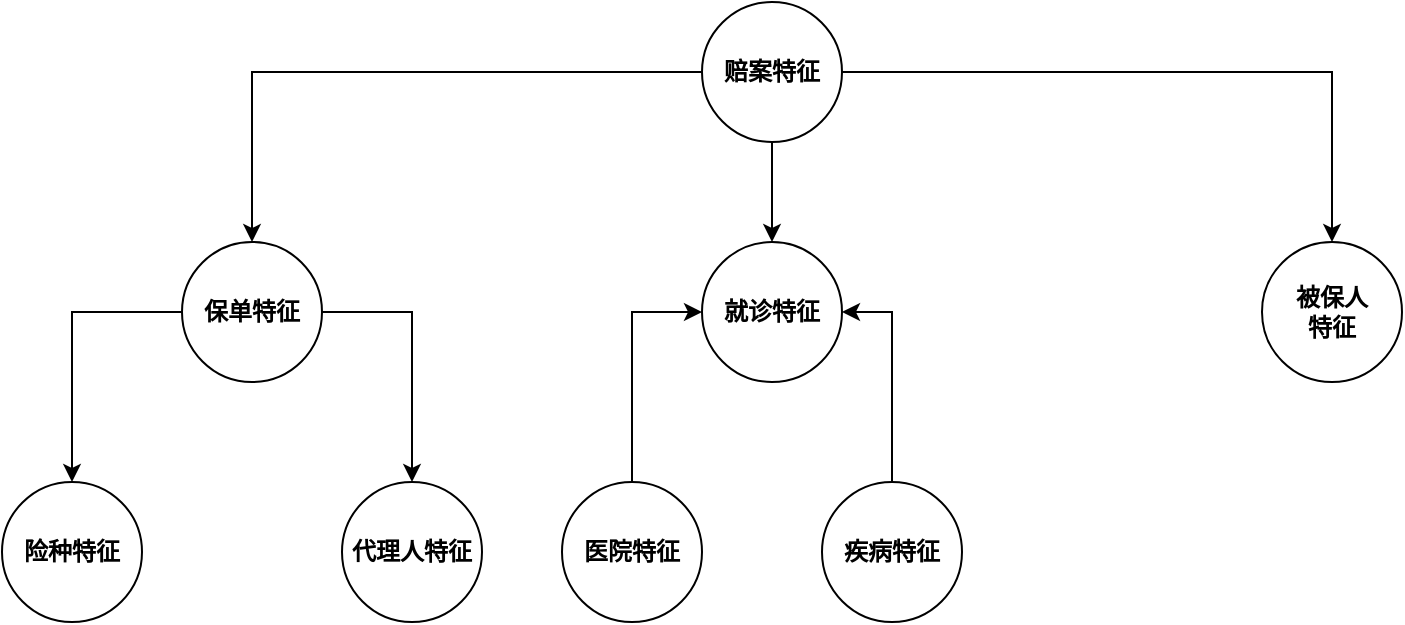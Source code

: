 <mxfile version="22.1.4" type="github">
  <diagram name="Page-1" id="rm4v-YoGuUnyeOTgBEOt">
    <mxGraphModel dx="2074" dy="1150" grid="1" gridSize="10" guides="1" tooltips="1" connect="1" arrows="1" fold="1" page="1" pageScale="1" pageWidth="850" pageHeight="1100" math="0" shadow="0">
      <root>
        <mxCell id="0" />
        <mxCell id="1" parent="0" />
        <mxCell id="TaLjiCh3qOxt_VTophUh-10" style="edgeStyle=orthogonalEdgeStyle;rounded=0;orthogonalLoop=1;jettySize=auto;html=1;entryX=0.5;entryY=0;entryDx=0;entryDy=0;" edge="1" parent="1" source="TaLjiCh3qOxt_VTophUh-1" target="TaLjiCh3qOxt_VTophUh-3">
          <mxGeometry relative="1" as="geometry" />
        </mxCell>
        <mxCell id="TaLjiCh3qOxt_VTophUh-11" style="edgeStyle=orthogonalEdgeStyle;rounded=0;orthogonalLoop=1;jettySize=auto;html=1;" edge="1" parent="1" source="TaLjiCh3qOxt_VTophUh-1" target="TaLjiCh3qOxt_VTophUh-5">
          <mxGeometry relative="1" as="geometry" />
        </mxCell>
        <mxCell id="TaLjiCh3qOxt_VTophUh-1" value="赔案特征" style="ellipse;whiteSpace=wrap;html=1;aspect=fixed;fontStyle=1" vertex="1" parent="1">
          <mxGeometry x="380" y="120" width="70" height="70" as="geometry" />
        </mxCell>
        <mxCell id="TaLjiCh3qOxt_VTophUh-13" style="edgeStyle=orthogonalEdgeStyle;rounded=0;orthogonalLoop=1;jettySize=auto;html=1;" edge="1" parent="1" source="TaLjiCh3qOxt_VTophUh-2" target="TaLjiCh3qOxt_VTophUh-6">
          <mxGeometry relative="1" as="geometry" />
        </mxCell>
        <mxCell id="TaLjiCh3qOxt_VTophUh-14" style="edgeStyle=orthogonalEdgeStyle;rounded=0;orthogonalLoop=1;jettySize=auto;html=1;entryX=0.5;entryY=0;entryDx=0;entryDy=0;" edge="1" parent="1" source="TaLjiCh3qOxt_VTophUh-2" target="TaLjiCh3qOxt_VTophUh-7">
          <mxGeometry relative="1" as="geometry">
            <mxPoint x="240" y="340" as="targetPoint" />
          </mxGeometry>
        </mxCell>
        <mxCell id="TaLjiCh3qOxt_VTophUh-2" value="保单特征" style="ellipse;whiteSpace=wrap;html=1;aspect=fixed;fontStyle=1" vertex="1" parent="1">
          <mxGeometry x="120" y="240" width="70" height="70" as="geometry" />
        </mxCell>
        <mxCell id="TaLjiCh3qOxt_VTophUh-3" value="就诊特征" style="ellipse;whiteSpace=wrap;html=1;aspect=fixed;fontStyle=1" vertex="1" parent="1">
          <mxGeometry x="380" y="240" width="70" height="70" as="geometry" />
        </mxCell>
        <mxCell id="TaLjiCh3qOxt_VTophUh-5" value="被保人&lt;br&gt;特征" style="ellipse;whiteSpace=wrap;html=1;aspect=fixed;fontStyle=1" vertex="1" parent="1">
          <mxGeometry x="660" y="240" width="70" height="70" as="geometry" />
        </mxCell>
        <mxCell id="TaLjiCh3qOxt_VTophUh-6" value="险种特征" style="ellipse;whiteSpace=wrap;html=1;aspect=fixed;fontStyle=1" vertex="1" parent="1">
          <mxGeometry x="30" y="360" width="70" height="70" as="geometry" />
        </mxCell>
        <mxCell id="TaLjiCh3qOxt_VTophUh-7" value="代理人特征" style="ellipse;whiteSpace=wrap;html=1;aspect=fixed;fontStyle=1" vertex="1" parent="1">
          <mxGeometry x="200" y="360" width="70" height="70" as="geometry" />
        </mxCell>
        <mxCell id="TaLjiCh3qOxt_VTophUh-16" style="edgeStyle=orthogonalEdgeStyle;rounded=0;orthogonalLoop=1;jettySize=auto;html=1;entryX=0;entryY=0.5;entryDx=0;entryDy=0;" edge="1" parent="1" source="TaLjiCh3qOxt_VTophUh-8" target="TaLjiCh3qOxt_VTophUh-3">
          <mxGeometry relative="1" as="geometry" />
        </mxCell>
        <mxCell id="TaLjiCh3qOxt_VTophUh-8" value="医院特征" style="ellipse;whiteSpace=wrap;html=1;aspect=fixed;fontStyle=1" vertex="1" parent="1">
          <mxGeometry x="310" y="360" width="70" height="70" as="geometry" />
        </mxCell>
        <mxCell id="TaLjiCh3qOxt_VTophUh-9" style="edgeStyle=orthogonalEdgeStyle;rounded=0;orthogonalLoop=1;jettySize=auto;html=1;entryX=0.5;entryY=0;entryDx=0;entryDy=0;" edge="1" parent="1" source="TaLjiCh3qOxt_VTophUh-1" target="TaLjiCh3qOxt_VTophUh-2">
          <mxGeometry relative="1" as="geometry" />
        </mxCell>
        <mxCell id="TaLjiCh3qOxt_VTophUh-17" style="edgeStyle=orthogonalEdgeStyle;rounded=0;orthogonalLoop=1;jettySize=auto;html=1;entryX=1;entryY=0.5;entryDx=0;entryDy=0;" edge="1" parent="1" source="TaLjiCh3qOxt_VTophUh-15" target="TaLjiCh3qOxt_VTophUh-3">
          <mxGeometry relative="1" as="geometry" />
        </mxCell>
        <mxCell id="TaLjiCh3qOxt_VTophUh-15" value="疾病特征" style="ellipse;whiteSpace=wrap;html=1;aspect=fixed;fontStyle=1" vertex="1" parent="1">
          <mxGeometry x="440" y="360" width="70" height="70" as="geometry" />
        </mxCell>
      </root>
    </mxGraphModel>
  </diagram>
</mxfile>
